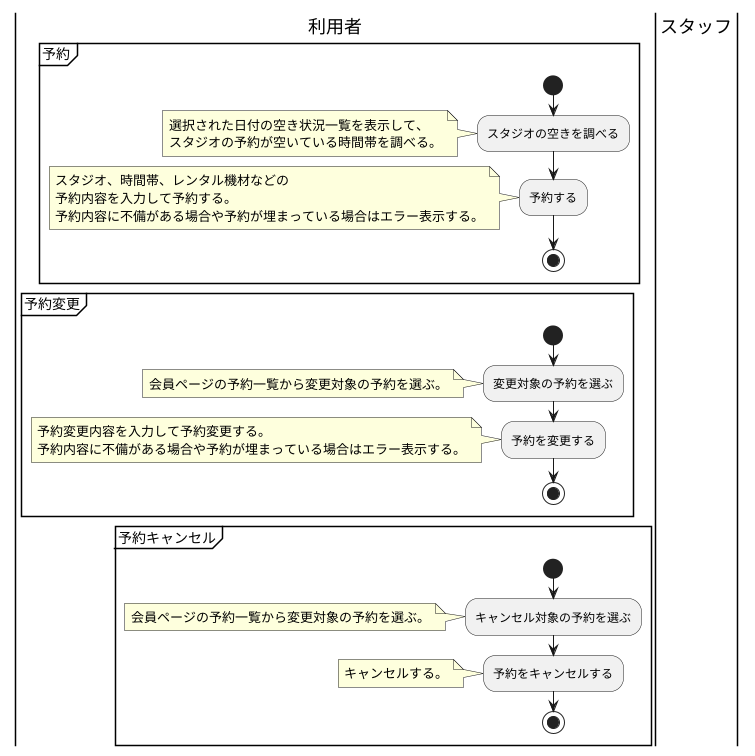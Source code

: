 @startuml BusinessFlow

|利用者|
partition 予約 {
    start
    :スタジオの空きを調べる;
    note left
    選択された日付の空き状況一覧を表示して、
    スタジオの予約が空いている時間帯を調べる。
    end note

    :予約する;
    note left
    スタジオ、時間帯、レンタル機材などの
    予約内容を入力して予約する。
    予約内容に不備がある場合や予約が埋まっている場合はエラー表示する。
    end note
    stop
}


|利用者|
partition 予約変更 {
    start
    :変更対象の予約を選ぶ;
    note left
    会員ページの予約一覧から変更対象の予約を選ぶ。
    end note

    :予約を変更する;
    note left
    予約変更内容を入力して予約変更する。
    予約内容に不備がある場合や予約が埋まっている場合はエラー表示する。
    end note
    stop
}


|利用者|
partition 予約キャンセル {
    start
    :キャンセル対象の予約を選ぶ;
    note left
    会員ページの予約一覧から変更対象の予約を選ぶ。
    end note

    :予約をキャンセルする;
    note left
    キャンセルする。
    end note
    stop
}

|スタッフ|

@enduml
